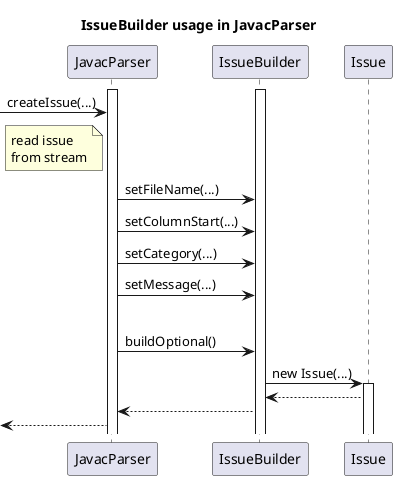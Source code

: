 @startuml

title IssueBuilder usage in JavacParser

activate JavacParser
activate IssueBuilder

[-> JavacParser: createIssue(...)
note left of JavacParser
    read issue
    from stream
end note
JavacParser -> IssueBuilder: setFileName(...)

JavacParser -> IssueBuilder: setColumnStart(...)
JavacParser -> IssueBuilder: setCategory(...)
JavacParser -> IssueBuilder: setMessage(...)
|||
JavacParser -> IssueBuilder: buildOptional()

IssueBuilder -> Issue: new Issue(...)
activate Issue
Issue --> IssueBuilder

IssueBuilder --> JavacParser
[<-- JavacParser
@enduml
